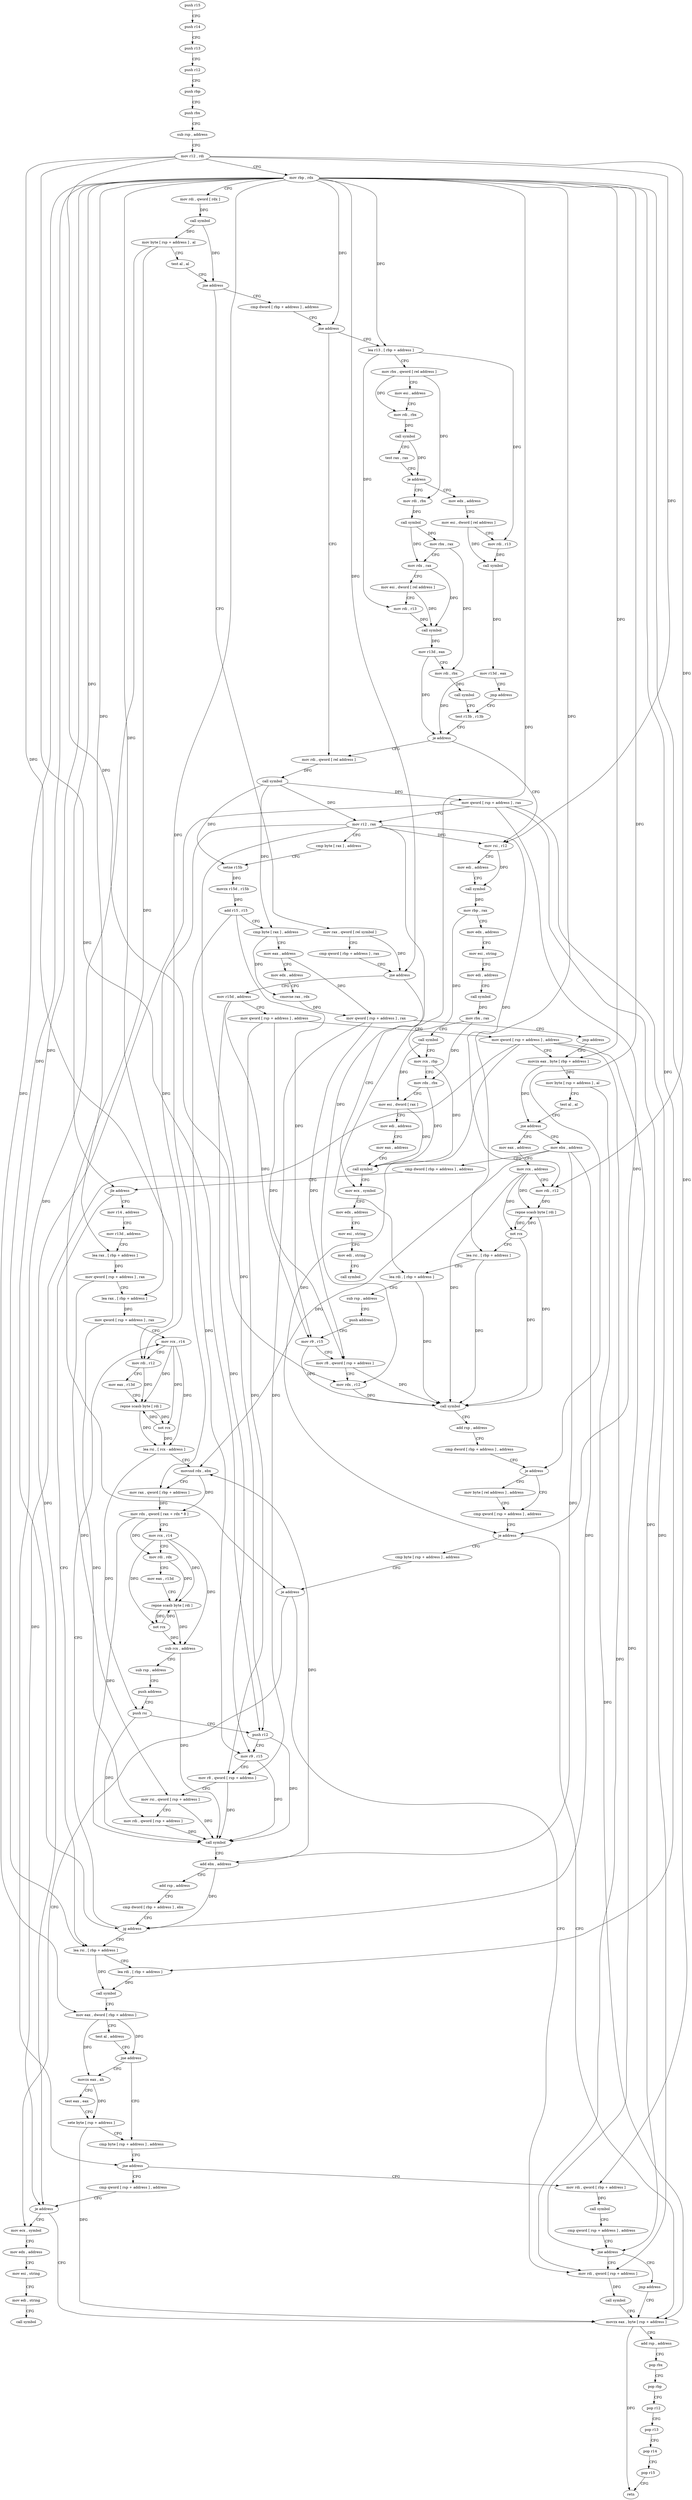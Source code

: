 digraph "func" {
"4217949" [label = "push r15" ]
"4217951" [label = "push r14" ]
"4217953" [label = "push r13" ]
"4217955" [label = "push r12" ]
"4217957" [label = "push rbp" ]
"4217958" [label = "push rbx" ]
"4217959" [label = "sub rsp , address" ]
"4217963" [label = "mov r12 , rdi" ]
"4217966" [label = "mov rbp , rdx" ]
"4217969" [label = "mov rdi , qword [ rdx ]" ]
"4217972" [label = "call symbol" ]
"4217977" [label = "mov byte [ rsp + address ] , al" ]
"4217981" [label = "test al , al" ]
"4217983" [label = "jne address" ]
"4218282" [label = "cmp dword [ rbp + address ] , address" ]
"4217989" [label = "mov rax , qword [ rel symbol ]" ]
"4218289" [label = "jne address" ]
"4218364" [label = "mov rdi , qword [ rel address ]" ]
"4218291" [label = "lea r13 , [ rbp + address ]" ]
"4217996" [label = "cmp qword [ rbp + address ] , rax" ]
"4218003" [label = "jne address" ]
"4218516" [label = "mov ecx , symbol" ]
"4218009" [label = "mov r15d , address" ]
"4218371" [label = "call symbol" ]
"4218376" [label = "mov qword [ rsp + address ] , rax" ]
"4218381" [label = "mov r12 , rax" ]
"4218384" [label = "cmp byte [ rax ] , address" ]
"4218387" [label = "setne r15b" ]
"4218391" [label = "movzx r15d , r15b" ]
"4218395" [label = "add r15 , r15" ]
"4218398" [label = "cmp byte [ rax ] , address" ]
"4218401" [label = "mov eax , address" ]
"4218406" [label = "mov edx , address" ]
"4218411" [label = "cmovne rax , rdx" ]
"4218415" [label = "mov qword [ rsp + address ] , rax" ]
"4218420" [label = "jmp address" ]
"4218033" [label = "movzx eax , byte [ rbp + address ]" ]
"4218295" [label = "mov rbx , qword [ rel address ]" ]
"4218302" [label = "mov esi , address" ]
"4218307" [label = "mov rdi , rbx" ]
"4218310" [label = "call symbol" ]
"4218315" [label = "test rax , rax" ]
"4218318" [label = "je address" ]
"4218425" [label = "mov edx , address" ]
"4218320" [label = "mov rdi , rbx" ]
"4218521" [label = "mov edx , address" ]
"4218526" [label = "mov esi , string" ]
"4218531" [label = "mov edi , string" ]
"4218536" [label = "call symbol" ]
"4218015" [label = "mov qword [ rsp + address ] , address" ]
"4218024" [label = "mov qword [ rsp + address ] , address" ]
"4218037" [label = "mov byte [ rsp + address ] , al" ]
"4218041" [label = "test al , al" ]
"4218043" [label = "jne address" ]
"4218541" [label = "mov eax , address" ]
"4218049" [label = "mov ebx , address" ]
"4218430" [label = "mov esi , dword [ rel address ]" ]
"4218436" [label = "mov rdi , r13" ]
"4218439" [label = "call symbol" ]
"4218444" [label = "mov r13d , eax" ]
"4218447" [label = "jmp address" ]
"4218359" [label = "test r13b , r13b" ]
"4218323" [label = "call symbol" ]
"4218328" [label = "mov rbx , rax" ]
"4218331" [label = "mov rdx , rax" ]
"4218334" [label = "mov esi , dword [ rel address ]" ]
"4218340" [label = "mov rdi , r13" ]
"4218343" [label = "call symbol" ]
"4218348" [label = "mov r13d , eax" ]
"4218351" [label = "mov rdi , rbx" ]
"4218354" [label = "call symbol" ]
"4218546" [label = "mov rcx , address" ]
"4218553" [label = "mov rdi , r12" ]
"4218556" [label = "repne scasb byte [ rdi ]" ]
"4218558" [label = "not rcx" ]
"4218561" [label = "lea rsi , [ rbp + address ]" ]
"4218568" [label = "lea rdi , [ rbp + address ]" ]
"4218572" [label = "sub rsp , address" ]
"4218576" [label = "push address" ]
"4218578" [label = "mov r9 , r15" ]
"4218581" [label = "mov r8 , qword [ rsp + address ]" ]
"4218586" [label = "mov rdx , r12" ]
"4218589" [label = "call symbol" ]
"4218594" [label = "add rsp , address" ]
"4218598" [label = "cmp dword [ rbp + address ] , address" ]
"4218605" [label = "je address" ]
"4218614" [label = "cmp qword [ rsp + address ] , address" ]
"4218607" [label = "mov byte [ rel address ] , address" ]
"4218054" [label = "cmp dword [ rbp + address ] , address" ]
"4218061" [label = "jle address" ]
"4218198" [label = "lea rsi , [ rbp + address ]" ]
"4218067" [label = "mov r14 , address" ]
"4218362" [label = "je address" ]
"4218449" [label = "mov rsi , r12" ]
"4218452" [label = "mov edi , address" ]
"4218457" [label = "call symbol" ]
"4218462" [label = "mov rbp , rax" ]
"4218465" [label = "mov edx , address" ]
"4218470" [label = "mov esi , string" ]
"4218475" [label = "mov edi , address" ]
"4218480" [label = "call symbol" ]
"4218485" [label = "mov rbx , rax" ]
"4218488" [label = "call symbol" ]
"4218493" [label = "mov rcx , rbp" ]
"4218496" [label = "mov rdx , rbx" ]
"4218499" [label = "mov esi , dword [ rax ]" ]
"4218501" [label = "mov edi , address" ]
"4218506" [label = "mov eax , address" ]
"4218511" [label = "call symbol" ]
"4218620" [label = "je address" ]
"4218643" [label = "movzx eax , byte [ rsp + address ]" ]
"4218622" [label = "cmp byte [ rsp + address ] , address" ]
"4218205" [label = "lea rdi , [ rbp + address ]" ]
"4218209" [label = "call symbol" ]
"4218214" [label = "mov eax , dword [ rbp + address ]" ]
"4218220" [label = "test al , address" ]
"4218222" [label = "jne address" ]
"4218234" [label = "cmp byte [ rsp + address ] , address" ]
"4218224" [label = "movzx eax , ah" ]
"4218074" [label = "mov r13d , address" ]
"4218080" [label = "lea rax , [ rbp + address ]" ]
"4218087" [label = "mov qword [ rsp + address ] , rax" ]
"4218092" [label = "lea rax , [ rbp + address ]" ]
"4218096" [label = "mov qword [ rsp + address ] , rax" ]
"4218101" [label = "mov rcx , r14" ]
"4218648" [label = "add rsp , address" ]
"4218652" [label = "pop rbx" ]
"4218653" [label = "pop rbp" ]
"4218654" [label = "pop r12" ]
"4218656" [label = "pop r13" ]
"4218658" [label = "pop r14" ]
"4218660" [label = "pop r15" ]
"4218662" [label = "retn" ]
"4218627" [label = "je address" ]
"4218257" [label = "mov ecx , symbol" ]
"4218633" [label = "mov rdi , qword [ rsp + address ]" ]
"4218239" [label = "jne address" ]
"4218663" [label = "mov rdi , qword [ rbp + address ]" ]
"4218245" [label = "cmp qword [ rsp + address ] , address" ]
"4218227" [label = "test eax , eax" ]
"4218229" [label = "sete byte [ rsp + address ]" ]
"4218104" [label = "mov rdi , r12" ]
"4218107" [label = "mov eax , r13d" ]
"4218110" [label = "repne scasb byte [ rdi ]" ]
"4218112" [label = "not rcx" ]
"4218115" [label = "lea rsi , [ rcx - address ]" ]
"4218119" [label = "movsxd rdx , ebx" ]
"4218122" [label = "mov rax , qword [ rbp + address ]" ]
"4218129" [label = "mov rdx , qword [ rax + rdx * 8 ]" ]
"4218133" [label = "mov rcx , r14" ]
"4218136" [label = "mov rdi , rdx" ]
"4218139" [label = "mov eax , r13d" ]
"4218142" [label = "repne scasb byte [ rdi ]" ]
"4218144" [label = "not rcx" ]
"4218147" [label = "sub rcx , address" ]
"4218151" [label = "sub rsp , address" ]
"4218155" [label = "push address" ]
"4218157" [label = "push rsi" ]
"4218158" [label = "push r12" ]
"4218160" [label = "mov r9 , r15" ]
"4218163" [label = "mov r8 , qword [ rsp + address ]" ]
"4218168" [label = "mov rsi , qword [ rsp + address ]" ]
"4218173" [label = "mov rdi , qword [ rsp + address ]" ]
"4218178" [label = "call symbol" ]
"4218183" [label = "add ebx , address" ]
"4218186" [label = "add rsp , address" ]
"4218190" [label = "cmp dword [ rbp + address ] , ebx" ]
"4218196" [label = "jg address" ]
"4218262" [label = "mov edx , address" ]
"4218267" [label = "mov esi , string" ]
"4218272" [label = "mov edi , string" ]
"4218277" [label = "call symbol" ]
"4218638" [label = "call symbol" ]
"4218670" [label = "call symbol" ]
"4218675" [label = "cmp qword [ rsp + address ] , address" ]
"4218681" [label = "jne address" ]
"4218683" [label = "jmp address" ]
"4218251" [label = "je address" ]
"4217949" -> "4217951" [ label = "CFG" ]
"4217951" -> "4217953" [ label = "CFG" ]
"4217953" -> "4217955" [ label = "CFG" ]
"4217955" -> "4217957" [ label = "CFG" ]
"4217957" -> "4217958" [ label = "CFG" ]
"4217958" -> "4217959" [ label = "CFG" ]
"4217959" -> "4217963" [ label = "CFG" ]
"4217963" -> "4217966" [ label = "CFG" ]
"4217963" -> "4218553" [ label = "DFG" ]
"4217963" -> "4218449" [ label = "DFG" ]
"4217963" -> "4218586" [ label = "DFG" ]
"4217963" -> "4218104" [ label = "DFG" ]
"4217963" -> "4218158" [ label = "DFG" ]
"4217966" -> "4217969" [ label = "CFG" ]
"4217966" -> "4218289" [ label = "DFG" ]
"4217966" -> "4218003" [ label = "DFG" ]
"4217966" -> "4218291" [ label = "DFG" ]
"4217966" -> "4218033" [ label = "DFG" ]
"4217966" -> "4218061" [ label = "DFG" ]
"4217966" -> "4218198" [ label = "DFG" ]
"4217966" -> "4218205" [ label = "DFG" ]
"4217966" -> "4218214" [ label = "DFG" ]
"4217966" -> "4218080" [ label = "DFG" ]
"4217966" -> "4218092" [ label = "DFG" ]
"4217966" -> "4218561" [ label = "DFG" ]
"4217966" -> "4218568" [ label = "DFG" ]
"4217966" -> "4218605" [ label = "DFG" ]
"4217966" -> "4218663" [ label = "DFG" ]
"4217966" -> "4218122" [ label = "DFG" ]
"4217966" -> "4218196" [ label = "DFG" ]
"4217969" -> "4217972" [ label = "DFG" ]
"4217972" -> "4217977" [ label = "DFG" ]
"4217972" -> "4217983" [ label = "DFG" ]
"4217977" -> "4217981" [ label = "CFG" ]
"4217977" -> "4218239" [ label = "DFG" ]
"4217977" -> "4218627" [ label = "DFG" ]
"4217981" -> "4217983" [ label = "CFG" ]
"4217983" -> "4218282" [ label = "CFG" ]
"4217983" -> "4217989" [ label = "CFG" ]
"4218282" -> "4218289" [ label = "CFG" ]
"4217989" -> "4217996" [ label = "CFG" ]
"4217989" -> "4218003" [ label = "DFG" ]
"4218289" -> "4218364" [ label = "CFG" ]
"4218289" -> "4218291" [ label = "CFG" ]
"4218364" -> "4218371" [ label = "DFG" ]
"4218291" -> "4218295" [ label = "CFG" ]
"4218291" -> "4218436" [ label = "DFG" ]
"4218291" -> "4218340" [ label = "DFG" ]
"4217996" -> "4218003" [ label = "CFG" ]
"4218003" -> "4218516" [ label = "CFG" ]
"4218003" -> "4218009" [ label = "CFG" ]
"4218516" -> "4218521" [ label = "CFG" ]
"4218009" -> "4218015" [ label = "CFG" ]
"4218009" -> "4218578" [ label = "DFG" ]
"4218009" -> "4218160" [ label = "DFG" ]
"4218371" -> "4218376" [ label = "DFG" ]
"4218371" -> "4218381" [ label = "DFG" ]
"4218371" -> "4218387" [ label = "DFG" ]
"4218371" -> "4218398" [ label = "DFG" ]
"4218376" -> "4218381" [ label = "CFG" ]
"4218376" -> "4218620" [ label = "DFG" ]
"4218376" -> "4218681" [ label = "DFG" ]
"4218376" -> "4218251" [ label = "DFG" ]
"4218376" -> "4218633" [ label = "DFG" ]
"4218381" -> "4218384" [ label = "CFG" ]
"4218381" -> "4218553" [ label = "DFG" ]
"4218381" -> "4218449" [ label = "DFG" ]
"4218381" -> "4218586" [ label = "DFG" ]
"4218381" -> "4218104" [ label = "DFG" ]
"4218381" -> "4218158" [ label = "DFG" ]
"4218384" -> "4218387" [ label = "CFG" ]
"4218387" -> "4218391" [ label = "DFG" ]
"4218391" -> "4218395" [ label = "DFG" ]
"4218395" -> "4218398" [ label = "CFG" ]
"4218395" -> "4218578" [ label = "DFG" ]
"4218395" -> "4218160" [ label = "DFG" ]
"4218398" -> "4218401" [ label = "CFG" ]
"4218398" -> "4218411" [ label = "DFG" ]
"4218401" -> "4218406" [ label = "CFG" ]
"4218401" -> "4218415" [ label = "DFG" ]
"4218406" -> "4218411" [ label = "CFG" ]
"4218411" -> "4218415" [ label = "DFG" ]
"4218415" -> "4218420" [ label = "CFG" ]
"4218415" -> "4218581" [ label = "DFG" ]
"4218415" -> "4218163" [ label = "DFG" ]
"4218420" -> "4218033" [ label = "CFG" ]
"4218033" -> "4218037" [ label = "DFG" ]
"4218033" -> "4218043" [ label = "DFG" ]
"4218295" -> "4218302" [ label = "CFG" ]
"4218295" -> "4218307" [ label = "DFG" ]
"4218295" -> "4218320" [ label = "DFG" ]
"4218302" -> "4218307" [ label = "CFG" ]
"4218307" -> "4218310" [ label = "DFG" ]
"4218310" -> "4218315" [ label = "CFG" ]
"4218310" -> "4218318" [ label = "DFG" ]
"4218315" -> "4218318" [ label = "CFG" ]
"4218318" -> "4218425" [ label = "CFG" ]
"4218318" -> "4218320" [ label = "CFG" ]
"4218425" -> "4218430" [ label = "CFG" ]
"4218320" -> "4218323" [ label = "DFG" ]
"4218521" -> "4218526" [ label = "CFG" ]
"4218526" -> "4218531" [ label = "CFG" ]
"4218531" -> "4218536" [ label = "CFG" ]
"4218015" -> "4218024" [ label = "CFG" ]
"4218015" -> "4218581" [ label = "DFG" ]
"4218015" -> "4218163" [ label = "DFG" ]
"4218024" -> "4218033" [ label = "CFG" ]
"4218024" -> "4218620" [ label = "DFG" ]
"4218024" -> "4218681" [ label = "DFG" ]
"4218024" -> "4218251" [ label = "DFG" ]
"4218024" -> "4218633" [ label = "DFG" ]
"4218037" -> "4218041" [ label = "CFG" ]
"4218037" -> "4218643" [ label = "DFG" ]
"4218041" -> "4218043" [ label = "CFG" ]
"4218043" -> "4218541" [ label = "CFG" ]
"4218043" -> "4218049" [ label = "CFG" ]
"4218541" -> "4218546" [ label = "CFG" ]
"4218049" -> "4218054" [ label = "CFG" ]
"4218049" -> "4218119" [ label = "DFG" ]
"4218049" -> "4218183" [ label = "DFG" ]
"4218049" -> "4218196" [ label = "DFG" ]
"4218430" -> "4218436" [ label = "CFG" ]
"4218430" -> "4218439" [ label = "DFG" ]
"4218436" -> "4218439" [ label = "DFG" ]
"4218439" -> "4218444" [ label = "DFG" ]
"4218444" -> "4218447" [ label = "CFG" ]
"4218444" -> "4218362" [ label = "DFG" ]
"4218447" -> "4218359" [ label = "CFG" ]
"4218359" -> "4218362" [ label = "CFG" ]
"4218323" -> "4218328" [ label = "DFG" ]
"4218323" -> "4218331" [ label = "DFG" ]
"4218328" -> "4218331" [ label = "CFG" ]
"4218328" -> "4218351" [ label = "DFG" ]
"4218331" -> "4218334" [ label = "CFG" ]
"4218331" -> "4218343" [ label = "DFG" ]
"4218334" -> "4218340" [ label = "CFG" ]
"4218334" -> "4218343" [ label = "DFG" ]
"4218340" -> "4218343" [ label = "DFG" ]
"4218343" -> "4218348" [ label = "DFG" ]
"4218348" -> "4218351" [ label = "CFG" ]
"4218348" -> "4218362" [ label = "DFG" ]
"4218351" -> "4218354" [ label = "DFG" ]
"4218354" -> "4218359" [ label = "CFG" ]
"4218546" -> "4218553" [ label = "CFG" ]
"4218546" -> "4218556" [ label = "DFG" ]
"4218546" -> "4218558" [ label = "DFG" ]
"4218546" -> "4218589" [ label = "DFG" ]
"4218553" -> "4218556" [ label = "DFG" ]
"4218556" -> "4218558" [ label = "DFG" ]
"4218556" -> "4218589" [ label = "DFG" ]
"4218558" -> "4218561" [ label = "CFG" ]
"4218558" -> "4218556" [ label = "DFG" ]
"4218558" -> "4218589" [ label = "DFG" ]
"4218561" -> "4218568" [ label = "CFG" ]
"4218561" -> "4218589" [ label = "DFG" ]
"4218568" -> "4218572" [ label = "CFG" ]
"4218568" -> "4218589" [ label = "DFG" ]
"4218572" -> "4218576" [ label = "CFG" ]
"4218576" -> "4218578" [ label = "CFG" ]
"4218578" -> "4218581" [ label = "CFG" ]
"4218578" -> "4218589" [ label = "DFG" ]
"4218581" -> "4218586" [ label = "CFG" ]
"4218581" -> "4218589" [ label = "DFG" ]
"4218586" -> "4218589" [ label = "DFG" ]
"4218589" -> "4218594" [ label = "CFG" ]
"4218594" -> "4218598" [ label = "CFG" ]
"4218598" -> "4218605" [ label = "CFG" ]
"4218605" -> "4218614" [ label = "CFG" ]
"4218605" -> "4218607" [ label = "CFG" ]
"4218614" -> "4218620" [ label = "CFG" ]
"4218607" -> "4218614" [ label = "CFG" ]
"4218054" -> "4218061" [ label = "CFG" ]
"4218061" -> "4218198" [ label = "CFG" ]
"4218061" -> "4218067" [ label = "CFG" ]
"4218198" -> "4218205" [ label = "CFG" ]
"4218198" -> "4218209" [ label = "DFG" ]
"4218067" -> "4218074" [ label = "CFG" ]
"4218362" -> "4218449" [ label = "CFG" ]
"4218362" -> "4218364" [ label = "CFG" ]
"4218449" -> "4218452" [ label = "CFG" ]
"4218449" -> "4218457" [ label = "DFG" ]
"4218452" -> "4218457" [ label = "CFG" ]
"4218457" -> "4218462" [ label = "DFG" ]
"4218462" -> "4218465" [ label = "CFG" ]
"4218462" -> "4218493" [ label = "DFG" ]
"4218465" -> "4218470" [ label = "CFG" ]
"4218470" -> "4218475" [ label = "CFG" ]
"4218475" -> "4218480" [ label = "CFG" ]
"4218480" -> "4218485" [ label = "DFG" ]
"4218485" -> "4218488" [ label = "CFG" ]
"4218485" -> "4218496" [ label = "DFG" ]
"4218488" -> "4218493" [ label = "CFG" ]
"4218488" -> "4218499" [ label = "DFG" ]
"4218493" -> "4218496" [ label = "CFG" ]
"4218493" -> "4218511" [ label = "DFG" ]
"4218496" -> "4218499" [ label = "CFG" ]
"4218496" -> "4218511" [ label = "DFG" ]
"4218499" -> "4218501" [ label = "CFG" ]
"4218499" -> "4218511" [ label = "DFG" ]
"4218501" -> "4218506" [ label = "CFG" ]
"4218506" -> "4218511" [ label = "CFG" ]
"4218511" -> "4218516" [ label = "CFG" ]
"4218620" -> "4218643" [ label = "CFG" ]
"4218620" -> "4218622" [ label = "CFG" ]
"4218643" -> "4218648" [ label = "CFG" ]
"4218643" -> "4218662" [ label = "DFG" ]
"4218622" -> "4218627" [ label = "CFG" ]
"4218205" -> "4218209" [ label = "DFG" ]
"4218209" -> "4218214" [ label = "CFG" ]
"4218214" -> "4218220" [ label = "CFG" ]
"4218214" -> "4218222" [ label = "DFG" ]
"4218214" -> "4218224" [ label = "DFG" ]
"4218220" -> "4218222" [ label = "CFG" ]
"4218222" -> "4218234" [ label = "CFG" ]
"4218222" -> "4218224" [ label = "CFG" ]
"4218234" -> "4218239" [ label = "CFG" ]
"4218224" -> "4218227" [ label = "CFG" ]
"4218224" -> "4218229" [ label = "DFG" ]
"4218074" -> "4218080" [ label = "CFG" ]
"4218080" -> "4218087" [ label = "DFG" ]
"4218087" -> "4218092" [ label = "CFG" ]
"4218087" -> "4218168" [ label = "DFG" ]
"4218092" -> "4218096" [ label = "DFG" ]
"4218096" -> "4218101" [ label = "CFG" ]
"4218096" -> "4218173" [ label = "DFG" ]
"4218101" -> "4218104" [ label = "CFG" ]
"4218101" -> "4218110" [ label = "DFG" ]
"4218101" -> "4218112" [ label = "DFG" ]
"4218101" -> "4218115" [ label = "DFG" ]
"4218648" -> "4218652" [ label = "CFG" ]
"4218652" -> "4218653" [ label = "CFG" ]
"4218653" -> "4218654" [ label = "CFG" ]
"4218654" -> "4218656" [ label = "CFG" ]
"4218656" -> "4218658" [ label = "CFG" ]
"4218658" -> "4218660" [ label = "CFG" ]
"4218660" -> "4218662" [ label = "CFG" ]
"4218627" -> "4218257" [ label = "CFG" ]
"4218627" -> "4218633" [ label = "CFG" ]
"4218257" -> "4218262" [ label = "CFG" ]
"4218633" -> "4218638" [ label = "DFG" ]
"4218239" -> "4218663" [ label = "CFG" ]
"4218239" -> "4218245" [ label = "CFG" ]
"4218663" -> "4218670" [ label = "DFG" ]
"4218245" -> "4218251" [ label = "CFG" ]
"4218227" -> "4218229" [ label = "CFG" ]
"4218229" -> "4218234" [ label = "CFG" ]
"4218229" -> "4218643" [ label = "DFG" ]
"4218104" -> "4218107" [ label = "CFG" ]
"4218104" -> "4218110" [ label = "DFG" ]
"4218107" -> "4218110" [ label = "CFG" ]
"4218110" -> "4218112" [ label = "DFG" ]
"4218110" -> "4218115" [ label = "DFG" ]
"4218112" -> "4218115" [ label = "DFG" ]
"4218112" -> "4218110" [ label = "DFG" ]
"4218115" -> "4218119" [ label = "CFG" ]
"4218115" -> "4218157" [ label = "DFG" ]
"4218119" -> "4218122" [ label = "CFG" ]
"4218119" -> "4218129" [ label = "DFG" ]
"4218122" -> "4218129" [ label = "DFG" ]
"4218129" -> "4218133" [ label = "CFG" ]
"4218129" -> "4218136" [ label = "DFG" ]
"4218129" -> "4218178" [ label = "DFG" ]
"4218133" -> "4218136" [ label = "CFG" ]
"4218133" -> "4218142" [ label = "DFG" ]
"4218133" -> "4218144" [ label = "DFG" ]
"4218133" -> "4218147" [ label = "DFG" ]
"4218136" -> "4218139" [ label = "CFG" ]
"4218136" -> "4218142" [ label = "DFG" ]
"4218139" -> "4218142" [ label = "CFG" ]
"4218142" -> "4218144" [ label = "DFG" ]
"4218142" -> "4218147" [ label = "DFG" ]
"4218144" -> "4218147" [ label = "DFG" ]
"4218144" -> "4218142" [ label = "DFG" ]
"4218147" -> "4218151" [ label = "CFG" ]
"4218147" -> "4218178" [ label = "DFG" ]
"4218151" -> "4218155" [ label = "CFG" ]
"4218155" -> "4218157" [ label = "CFG" ]
"4218157" -> "4218158" [ label = "CFG" ]
"4218157" -> "4218178" [ label = "DFG" ]
"4218158" -> "4218160" [ label = "CFG" ]
"4218158" -> "4218178" [ label = "DFG" ]
"4218160" -> "4218163" [ label = "CFG" ]
"4218160" -> "4218178" [ label = "DFG" ]
"4218163" -> "4218168" [ label = "CFG" ]
"4218163" -> "4218178" [ label = "DFG" ]
"4218168" -> "4218173" [ label = "CFG" ]
"4218168" -> "4218178" [ label = "DFG" ]
"4218173" -> "4218178" [ label = "DFG" ]
"4218178" -> "4218183" [ label = "CFG" ]
"4218183" -> "4218186" [ label = "CFG" ]
"4218183" -> "4218119" [ label = "DFG" ]
"4218183" -> "4218196" [ label = "DFG" ]
"4218186" -> "4218190" [ label = "CFG" ]
"4218190" -> "4218196" [ label = "CFG" ]
"4218196" -> "4218101" [ label = "CFG" ]
"4218196" -> "4218198" [ label = "CFG" ]
"4218262" -> "4218267" [ label = "CFG" ]
"4218267" -> "4218272" [ label = "CFG" ]
"4218272" -> "4218277" [ label = "CFG" ]
"4218638" -> "4218643" [ label = "CFG" ]
"4218670" -> "4218675" [ label = "CFG" ]
"4218675" -> "4218681" [ label = "CFG" ]
"4218681" -> "4218633" [ label = "CFG" ]
"4218681" -> "4218683" [ label = "CFG" ]
"4218683" -> "4218643" [ label = "CFG" ]
"4218251" -> "4218643" [ label = "CFG" ]
"4218251" -> "4218257" [ label = "CFG" ]
}
